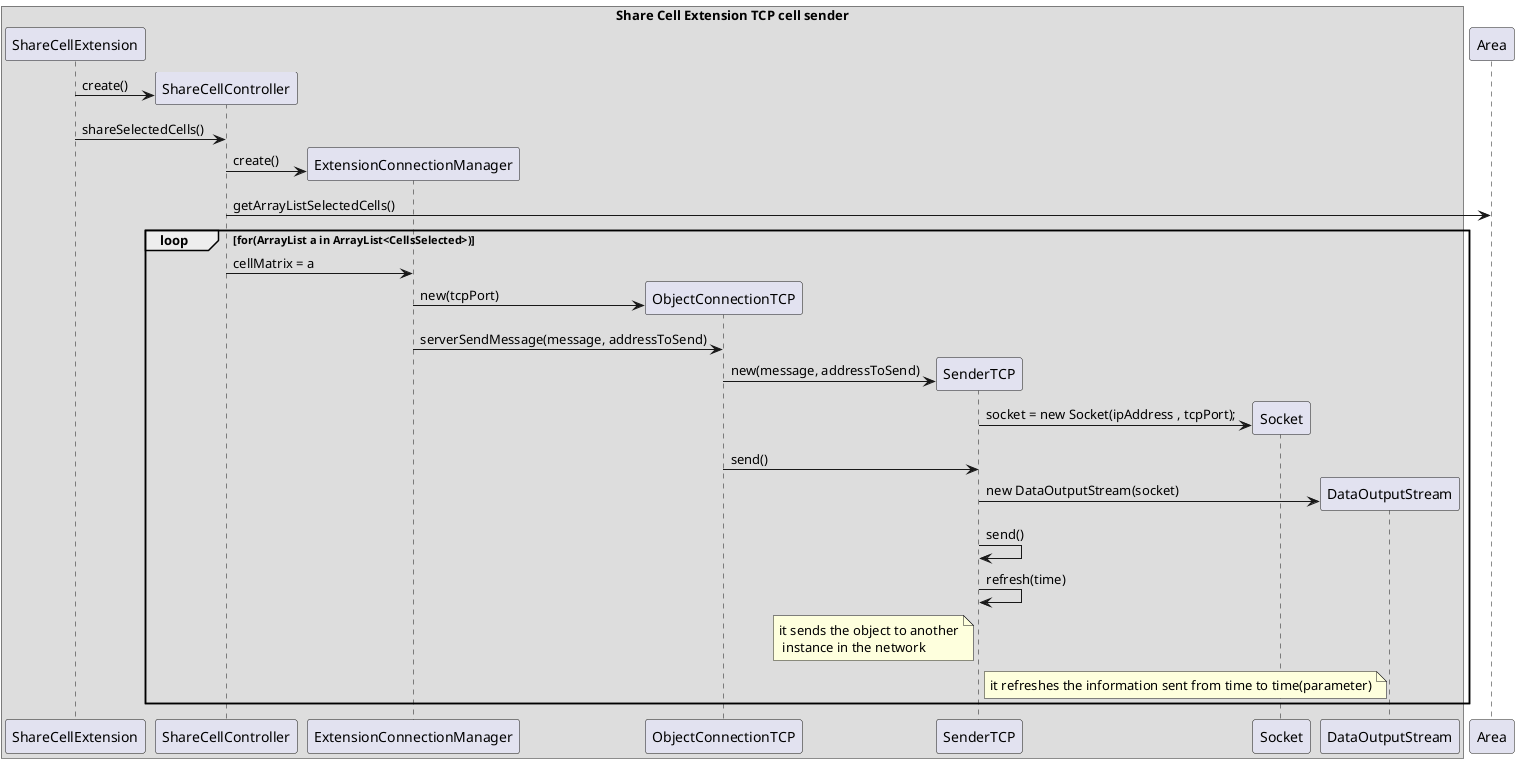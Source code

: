 @startuml
  box "Share Cell Extension TCP cell sender"
    participant "ShareCellExtension"
    participant "ShareCellController"
    participant "ExtensionConnectionManager"
    participant "ObjectConnectionTCP"
    participant "SenderTCP"
    participant "Socket"
    participant "DataOutputStream"
  end box

create ShareCellController 
    ShareCellExtension -> ShareCellController : create()
    ShareCellExtension -> ShareCellController : shareSelectedCells()
create ExtensionConnectionManager 
    ShareCellController -> ExtensionConnectionManager : create()
  ShareCellController -> Area : getArrayListSelectedCells()
loop for(ArrayList a in ArrayList<CellsSelected>)
    
    ShareCellController -> ExtensionConnectionManager : cellMatrix = a

create ObjectConnectionTCP 
    ExtensionConnectionManager -> ObjectConnectionTCP : new(tcpPort)
    ExtensionConnectionManager -> ObjectConnectionTCP : serverSendMessage(message, addressToSend)
create SenderTCP
    ObjectConnectionTCP -> SenderTCP : new(message, addressToSend)
create Socket
    SenderTCP -> Socket : socket = new Socket(ipAddress , tcpPort); 
    ObjectConnectionTCP -> SenderTCP : send()
   

create DataOutputStream
    SenderTCP -> DataOutputStream : new DataOutputStream(socket) 
    SenderTCP -> SenderTCP : send()
    SenderTCP -> SenderTCP : refresh(time)
    note left of SenderTCP : it sends the object to another\n instance in the network
    note right of SenderTCP : it refreshes the information sent from time to time(parameter)
end
@enduml
